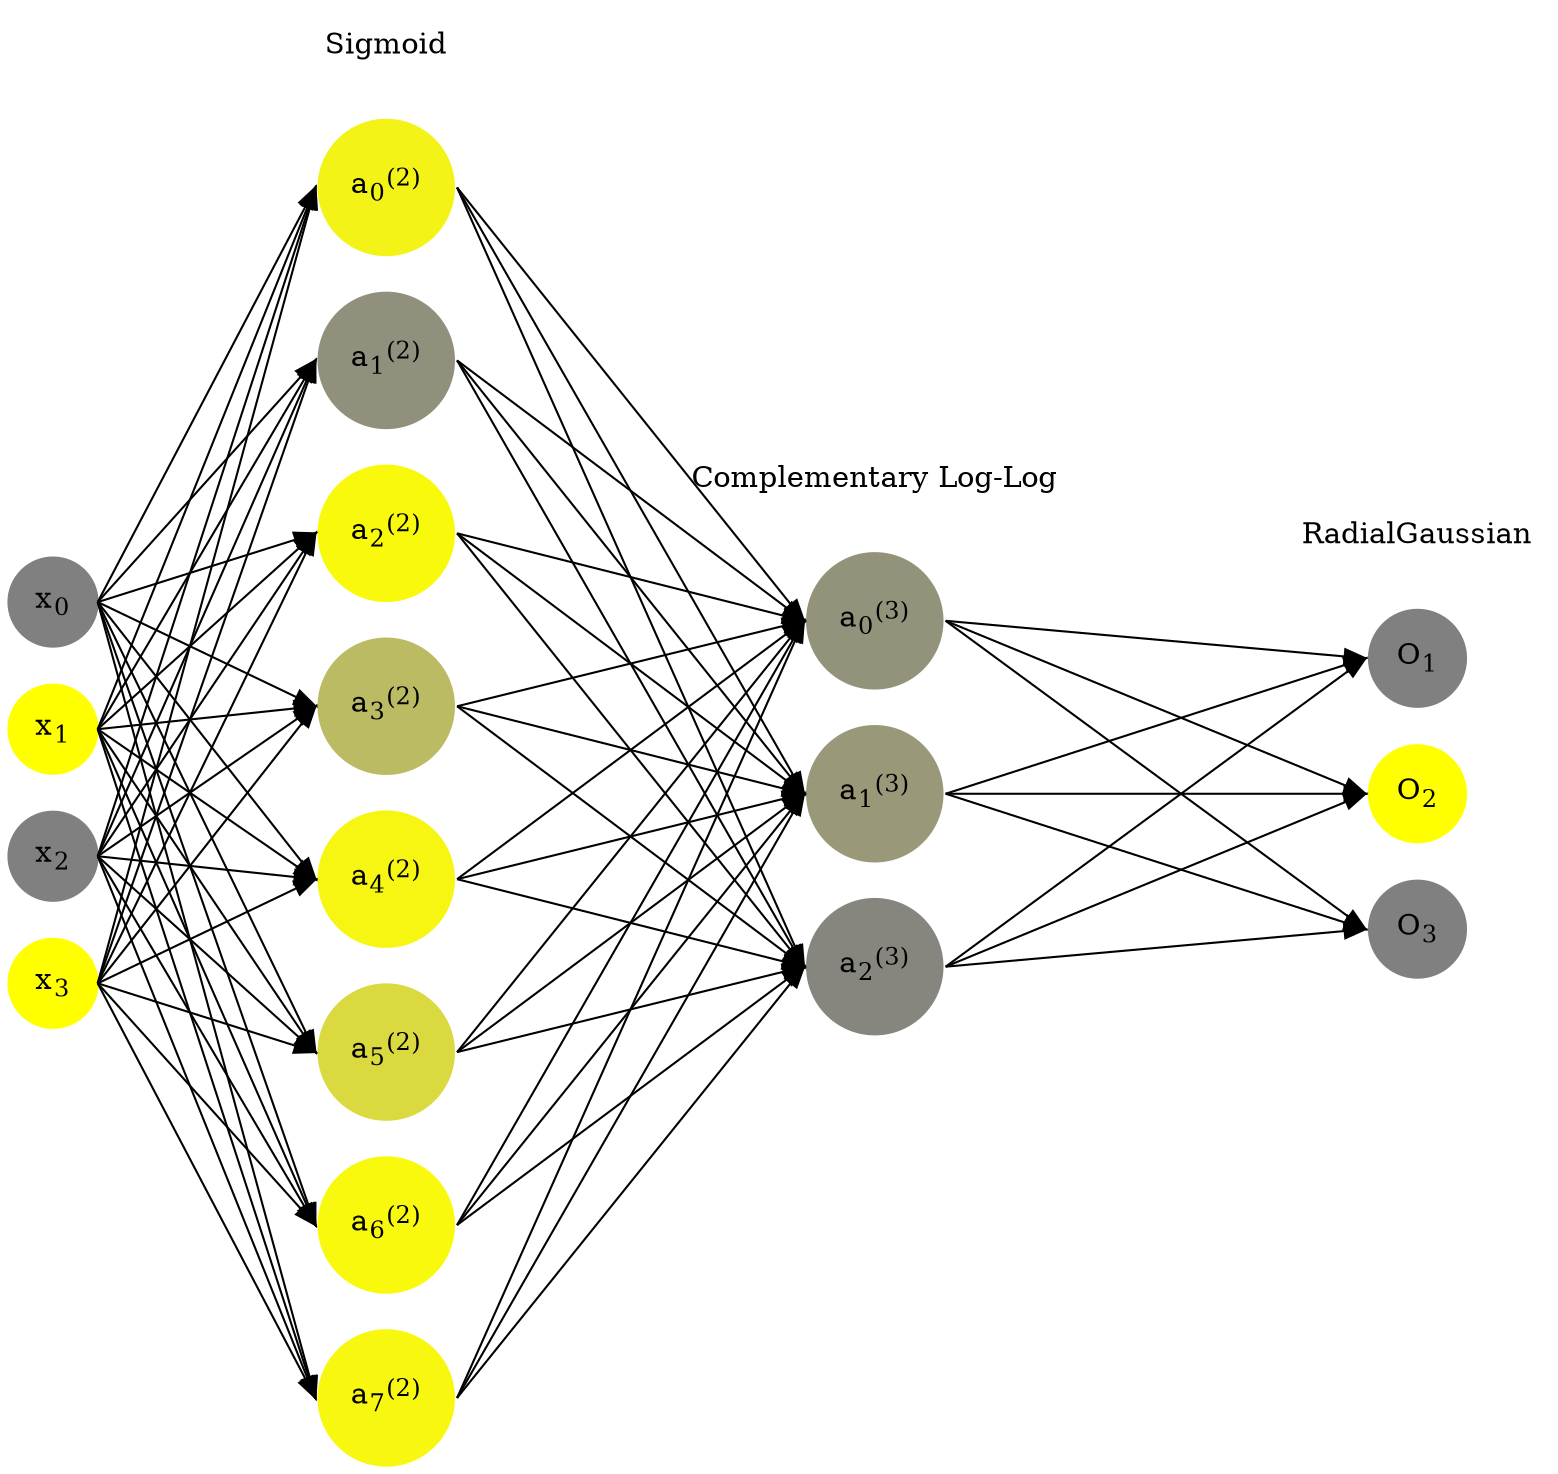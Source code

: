 digraph G {
	rankdir = LR;
	splines=false;
	edge[style=invis];
	ranksep= 1.4;
	{
	node [shape=circle, color="0.1667, 0.0, 0.5", style=filled, fillcolor="0.1667, 0.0, 0.5"];
	x0 [label=<x<sub>0</sub>>];
	}
	{
	node [shape=circle, color="0.1667, 1.0, 1.0", style=filled, fillcolor="0.1667, 1.0, 1.0"];
	x1 [label=<x<sub>1</sub>>];
	}
	{
	node [shape=circle, color="0.1667, 0.0, 0.5", style=filled, fillcolor="0.1667, 0.0, 0.5"];
	x2 [label=<x<sub>2</sub>>];
	}
	{
	node [shape=circle, color="0.1667, 1.0, 1.0", style=filled, fillcolor="0.1667, 1.0, 1.0"];
	x3 [label=<x<sub>3</sub>>];
	}
	{
	node [shape=circle, color="0.1667, 0.899367, 0.949683", style=filled, fillcolor="0.1667, 0.899367, 0.949683"];
	a02 [label=<a<sub>0</sub><sup>(2)</sup>>];
	}
	{
	node [shape=circle, color="0.1667, 0.132754, 0.566377", style=filled, fillcolor="0.1667, 0.132754, 0.566377"];
	a12 [label=<a<sub>1</sub><sup>(2)</sup>>];
	}
	{
	node [shape=circle, color="0.1667, 0.952233, 0.976116", style=filled, fillcolor="0.1667, 0.952233, 0.976116"];
	a22 [label=<a<sub>2</sub><sup>(2)</sup>>];
	}
	{
	node [shape=circle, color="0.1667, 0.461264, 0.730632", style=filled, fillcolor="0.1667, 0.461264, 0.730632"];
	a32 [label=<a<sub>3</sub><sup>(2)</sup>>];
	}
	{
	node [shape=circle, color="0.1667, 0.926026, 0.963013", style=filled, fillcolor="0.1667, 0.926026, 0.963013"];
	a42 [label=<a<sub>4</sub><sup>(2)</sup>>];
	}
	{
	node [shape=circle, color="0.1667, 0.704008, 0.852004", style=filled, fillcolor="0.1667, 0.704008, 0.852004"];
	a52 [label=<a<sub>5</sub><sup>(2)</sup>>];
	}
	{
	node [shape=circle, color="0.1667, 0.947029, 0.973515", style=filled, fillcolor="0.1667, 0.947029, 0.973515"];
	a62 [label=<a<sub>6</sub><sup>(2)</sup>>];
	}
	{
	node [shape=circle, color="0.1667, 0.931948, 0.965974", style=filled, fillcolor="0.1667, 0.931948, 0.965974"];
	a72 [label=<a<sub>7</sub><sup>(2)</sup>>];
	}
	{
	node [shape=circle, color="0.1667, 0.154095, 0.577048", style=filled, fillcolor="0.1667, 0.154095, 0.577048"];
	a03 [label=<a<sub>0</sub><sup>(3)</sup>>];
	}
	{
	node [shape=circle, color="0.1667, 0.199045, 0.599523", style=filled, fillcolor="0.1667, 0.199045, 0.599523"];
	a13 [label=<a<sub>1</sub><sup>(3)</sup>>];
	}
	{
	node [shape=circle, color="0.1667, 0.050688, 0.525344", style=filled, fillcolor="0.1667, 0.050688, 0.525344"];
	a23 [label=<a<sub>2</sub><sup>(3)</sup>>];
	}
	{
	node [shape=circle, color="0.1667, 0.0, 0.5", style=filled, fillcolor="0.1667, 0.0, 0.5"];
	O1 [label=<O<sub>1</sub>>];
	}
	{
	node [shape=circle, color="0.1667, 1.0, 1.0", style=filled, fillcolor="0.1667, 1.0, 1.0"];
	O2 [label=<O<sub>2</sub>>];
	}
	{
	node [shape=circle, color="0.1667, 0.0, 0.5", style=filled, fillcolor="0.1667, 0.0, 0.5"];
	O3 [label=<O<sub>3</sub>>];
	}
	{
	rank=same;
	x0->x1->x2->x3;
	}
	{
	rank=same;
	a02->a12->a22->a32->a42->a52->a62->a72;
	}
	{
	rank=same;
	a03->a13->a23;
	}
	{
	rank=same;
	O1->O2->O3;
	}
	l1 [shape=plaintext,label="Sigmoid"];
	l1->a02;
	{rank=same; l1;a02};
	l2 [shape=plaintext,label="Complementary Log-Log"];
	l2->a03;
	{rank=same; l2;a03};
	l3 [shape=plaintext,label="RadialGaussian"];
	l3->O1;
	{rank=same; l3;O1};
edge[style=solid, tailport=e, headport=w];
	{x0;x1;x2;x3} -> {a02;a12;a22;a32;a42;a52;a62;a72};
	{a02;a12;a22;a32;a42;a52;a62;a72} -> {a03;a13;a23};
	{a03;a13;a23} -> {O1,O2,O3};
}